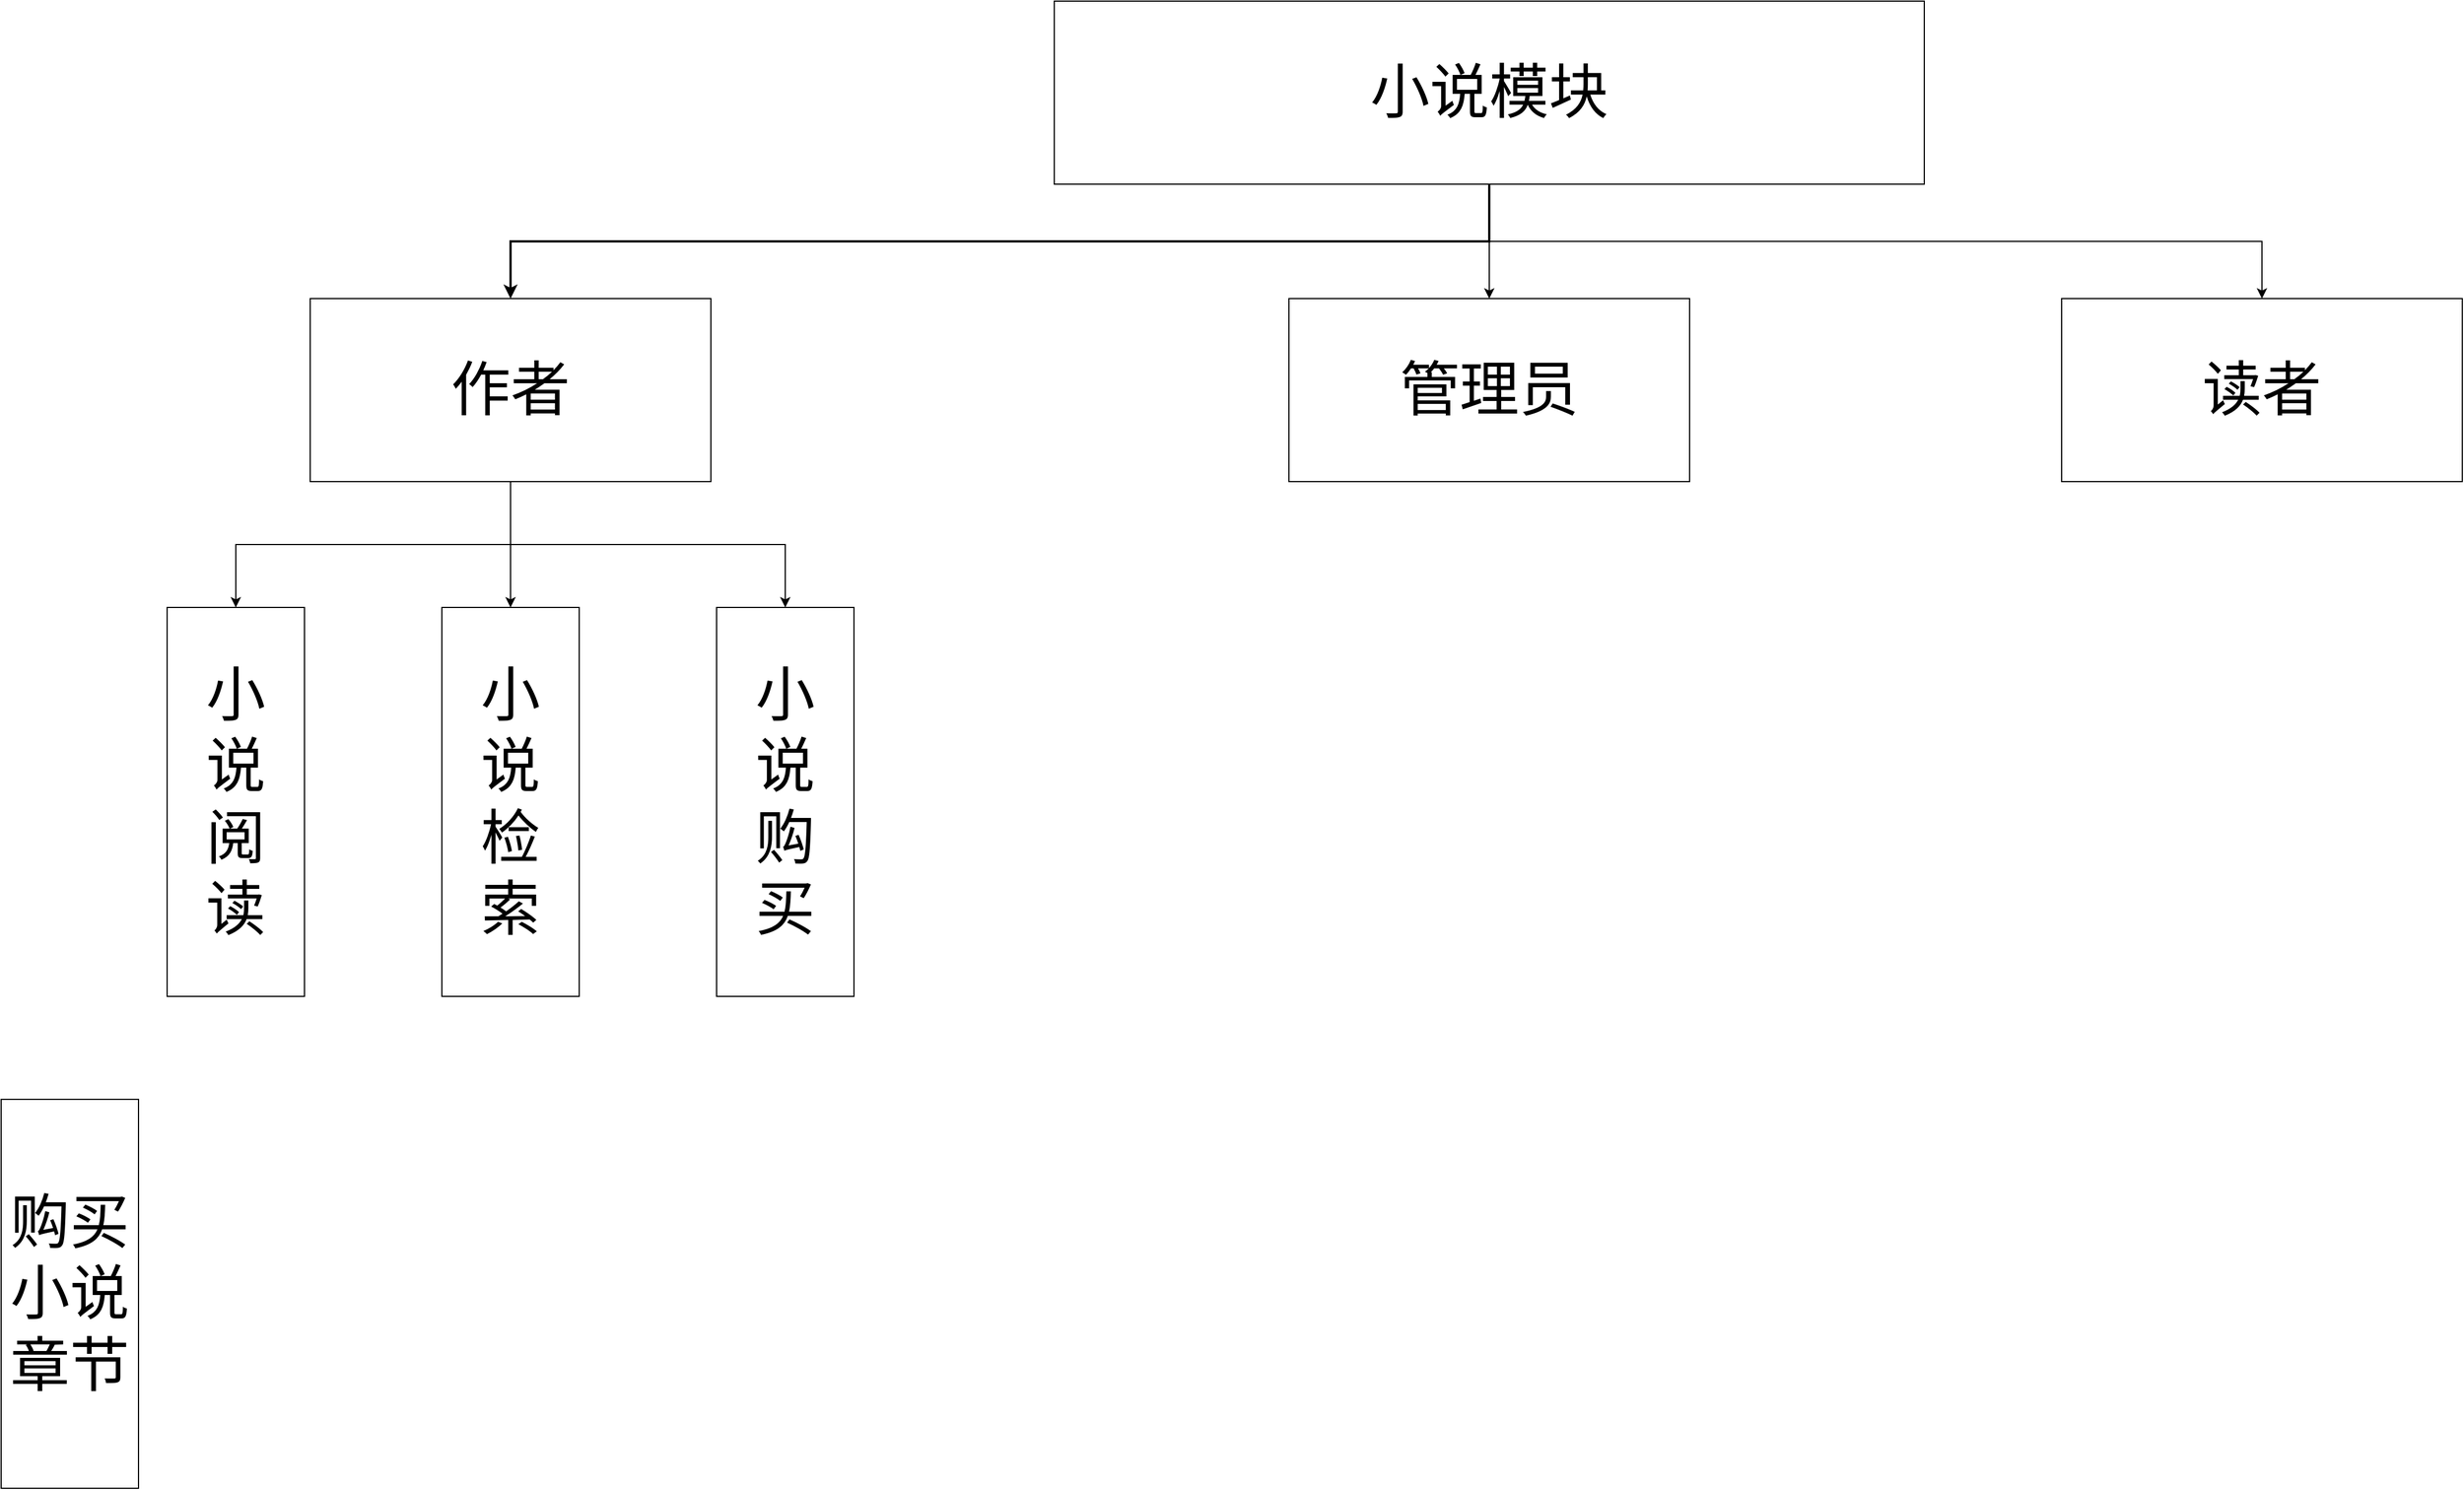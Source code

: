 <mxfile version="20.6.2" type="github">
  <diagram id="O2IFybclIg-IPo_noqSl" name="Page-1">
    <mxGraphModel dx="-2998482" dy="1671" grid="1" gridSize="10" guides="1" tooltips="1" connect="1" arrows="1" fold="1" page="1" pageScale="1" pageWidth="1000000" pageHeight="1000000" math="0" shadow="0">
      <root>
        <mxCell id="0" />
        <mxCell id="1" parent="0" />
        <mxCell id="81swSzOpc_lDFe5qlIIw-8" style="edgeStyle=orthogonalEdgeStyle;rounded=0;orthogonalLoop=1;jettySize=auto;html=1;exitX=0.5;exitY=1;exitDx=0;exitDy=0;entryX=0.5;entryY=0;entryDx=0;entryDy=0;fontSize=52;strokeWidth=2;" parent="1" source="81swSzOpc_lDFe5qlIIw-1" target="81swSzOpc_lDFe5qlIIw-6" edge="1">
          <mxGeometry relative="1" as="geometry" />
        </mxCell>
        <mxCell id="7ejZ9NOVftlZceVqFTJe-2" style="edgeStyle=orthogonalEdgeStyle;rounded=0;orthogonalLoop=1;jettySize=auto;html=1;exitX=0.5;exitY=1;exitDx=0;exitDy=0;entryX=0.5;entryY=0;entryDx=0;entryDy=0;" edge="1" parent="1" source="81swSzOpc_lDFe5qlIIw-1" target="81swSzOpc_lDFe5qlIIw-5">
          <mxGeometry relative="1" as="geometry" />
        </mxCell>
        <mxCell id="7ejZ9NOVftlZceVqFTJe-3" style="edgeStyle=orthogonalEdgeStyle;rounded=0;orthogonalLoop=1;jettySize=auto;html=1;exitX=0.5;exitY=1;exitDx=0;exitDy=0;" edge="1" parent="1" source="81swSzOpc_lDFe5qlIIw-1" target="81swSzOpc_lDFe5qlIIw-7">
          <mxGeometry relative="1" as="geometry" />
        </mxCell>
        <mxCell id="81swSzOpc_lDFe5qlIIw-1" value="&lt;span style=&quot;font-size: 52px;&quot;&gt;小说模块&lt;/span&gt;" style="rounded=0;whiteSpace=wrap;html=1;" parent="1" vertex="1">
          <mxGeometry x="3159320" y="350" width="760" height="160" as="geometry" />
        </mxCell>
        <mxCell id="81swSzOpc_lDFe5qlIIw-5" value="&lt;font style=&quot;font-size: 52px;&quot;&gt;管理员&lt;/font&gt;" style="rounded=0;whiteSpace=wrap;html=1;" parent="1" vertex="1">
          <mxGeometry x="3159525" y="610" width="350" height="160" as="geometry" />
        </mxCell>
        <mxCell id="7ejZ9NOVftlZceVqFTJe-7" style="edgeStyle=orthogonalEdgeStyle;rounded=0;orthogonalLoop=1;jettySize=auto;html=1;exitX=0.5;exitY=1;exitDx=0;exitDy=0;entryX=0.5;entryY=0;entryDx=0;entryDy=0;fontSize=52;" edge="1" parent="1" source="81swSzOpc_lDFe5qlIIw-6" target="7ejZ9NOVftlZceVqFTJe-4">
          <mxGeometry relative="1" as="geometry" />
        </mxCell>
        <mxCell id="7ejZ9NOVftlZceVqFTJe-8" style="edgeStyle=orthogonalEdgeStyle;rounded=0;orthogonalLoop=1;jettySize=auto;html=1;exitX=0.5;exitY=1;exitDx=0;exitDy=0;entryX=0.5;entryY=0;entryDx=0;entryDy=0;fontSize=52;" edge="1" parent="1" source="81swSzOpc_lDFe5qlIIw-6" target="7ejZ9NOVftlZceVqFTJe-5">
          <mxGeometry relative="1" as="geometry" />
        </mxCell>
        <mxCell id="7ejZ9NOVftlZceVqFTJe-9" style="edgeStyle=orthogonalEdgeStyle;rounded=0;orthogonalLoop=1;jettySize=auto;html=1;exitX=0.5;exitY=1;exitDx=0;exitDy=0;entryX=0.5;entryY=0;entryDx=0;entryDy=0;fontSize=52;" edge="1" parent="1" source="81swSzOpc_lDFe5qlIIw-6" target="7ejZ9NOVftlZceVqFTJe-6">
          <mxGeometry relative="1" as="geometry" />
        </mxCell>
        <mxCell id="81swSzOpc_lDFe5qlIIw-6" value="&lt;font style=&quot;font-size: 52px;&quot;&gt;作者&lt;/font&gt;" style="rounded=0;whiteSpace=wrap;html=1;" parent="1" vertex="1">
          <mxGeometry x="3158670" y="610" width="350" height="160" as="geometry" />
        </mxCell>
        <mxCell id="81swSzOpc_lDFe5qlIIw-7" value="&lt;font style=&quot;font-size: 52px;&quot;&gt;读者&lt;/font&gt;" style="rounded=0;whiteSpace=wrap;html=1;" parent="1" vertex="1">
          <mxGeometry x="3160200" y="610" width="350" height="160" as="geometry" />
        </mxCell>
        <mxCell id="7ejZ9NOVftlZceVqFTJe-4" value="&lt;font style=&quot;font-size: 52px;&quot;&gt;小&lt;br&gt;说&lt;br&gt;阅&lt;br&gt;读&lt;/font&gt;" style="rounded=0;whiteSpace=wrap;html=1;" vertex="1" parent="1">
          <mxGeometry x="3158545" y="880" width="120" height="340" as="geometry" />
        </mxCell>
        <mxCell id="7ejZ9NOVftlZceVqFTJe-5" value="&lt;font style=&quot;font-size: 52px;&quot;&gt;小&lt;br&gt;说&lt;br&gt;检&lt;br&gt;索&lt;br&gt;&lt;/font&gt;" style="rounded=0;whiteSpace=wrap;html=1;" vertex="1" parent="1">
          <mxGeometry x="3158785" y="880" width="120" height="340" as="geometry" />
        </mxCell>
        <mxCell id="7ejZ9NOVftlZceVqFTJe-6" value="&lt;font style=&quot;font-size: 52px;&quot;&gt;小&lt;br&gt;说&lt;br&gt;购&lt;br&gt;买&lt;br&gt;&lt;/font&gt;" style="rounded=0;whiteSpace=wrap;html=1;" vertex="1" parent="1">
          <mxGeometry x="3159025" y="880" width="120" height="340" as="geometry" />
        </mxCell>
        <mxCell id="7ejZ9NOVftlZceVqFTJe-10" value="&lt;font style=&quot;font-size: 52px;&quot;&gt;购买小说章节&lt;br&gt;&lt;/font&gt;" style="rounded=0;whiteSpace=wrap;html=1;" vertex="1" parent="1">
          <mxGeometry x="3158400" y="1310" width="120" height="340" as="geometry" />
        </mxCell>
      </root>
    </mxGraphModel>
  </diagram>
</mxfile>
